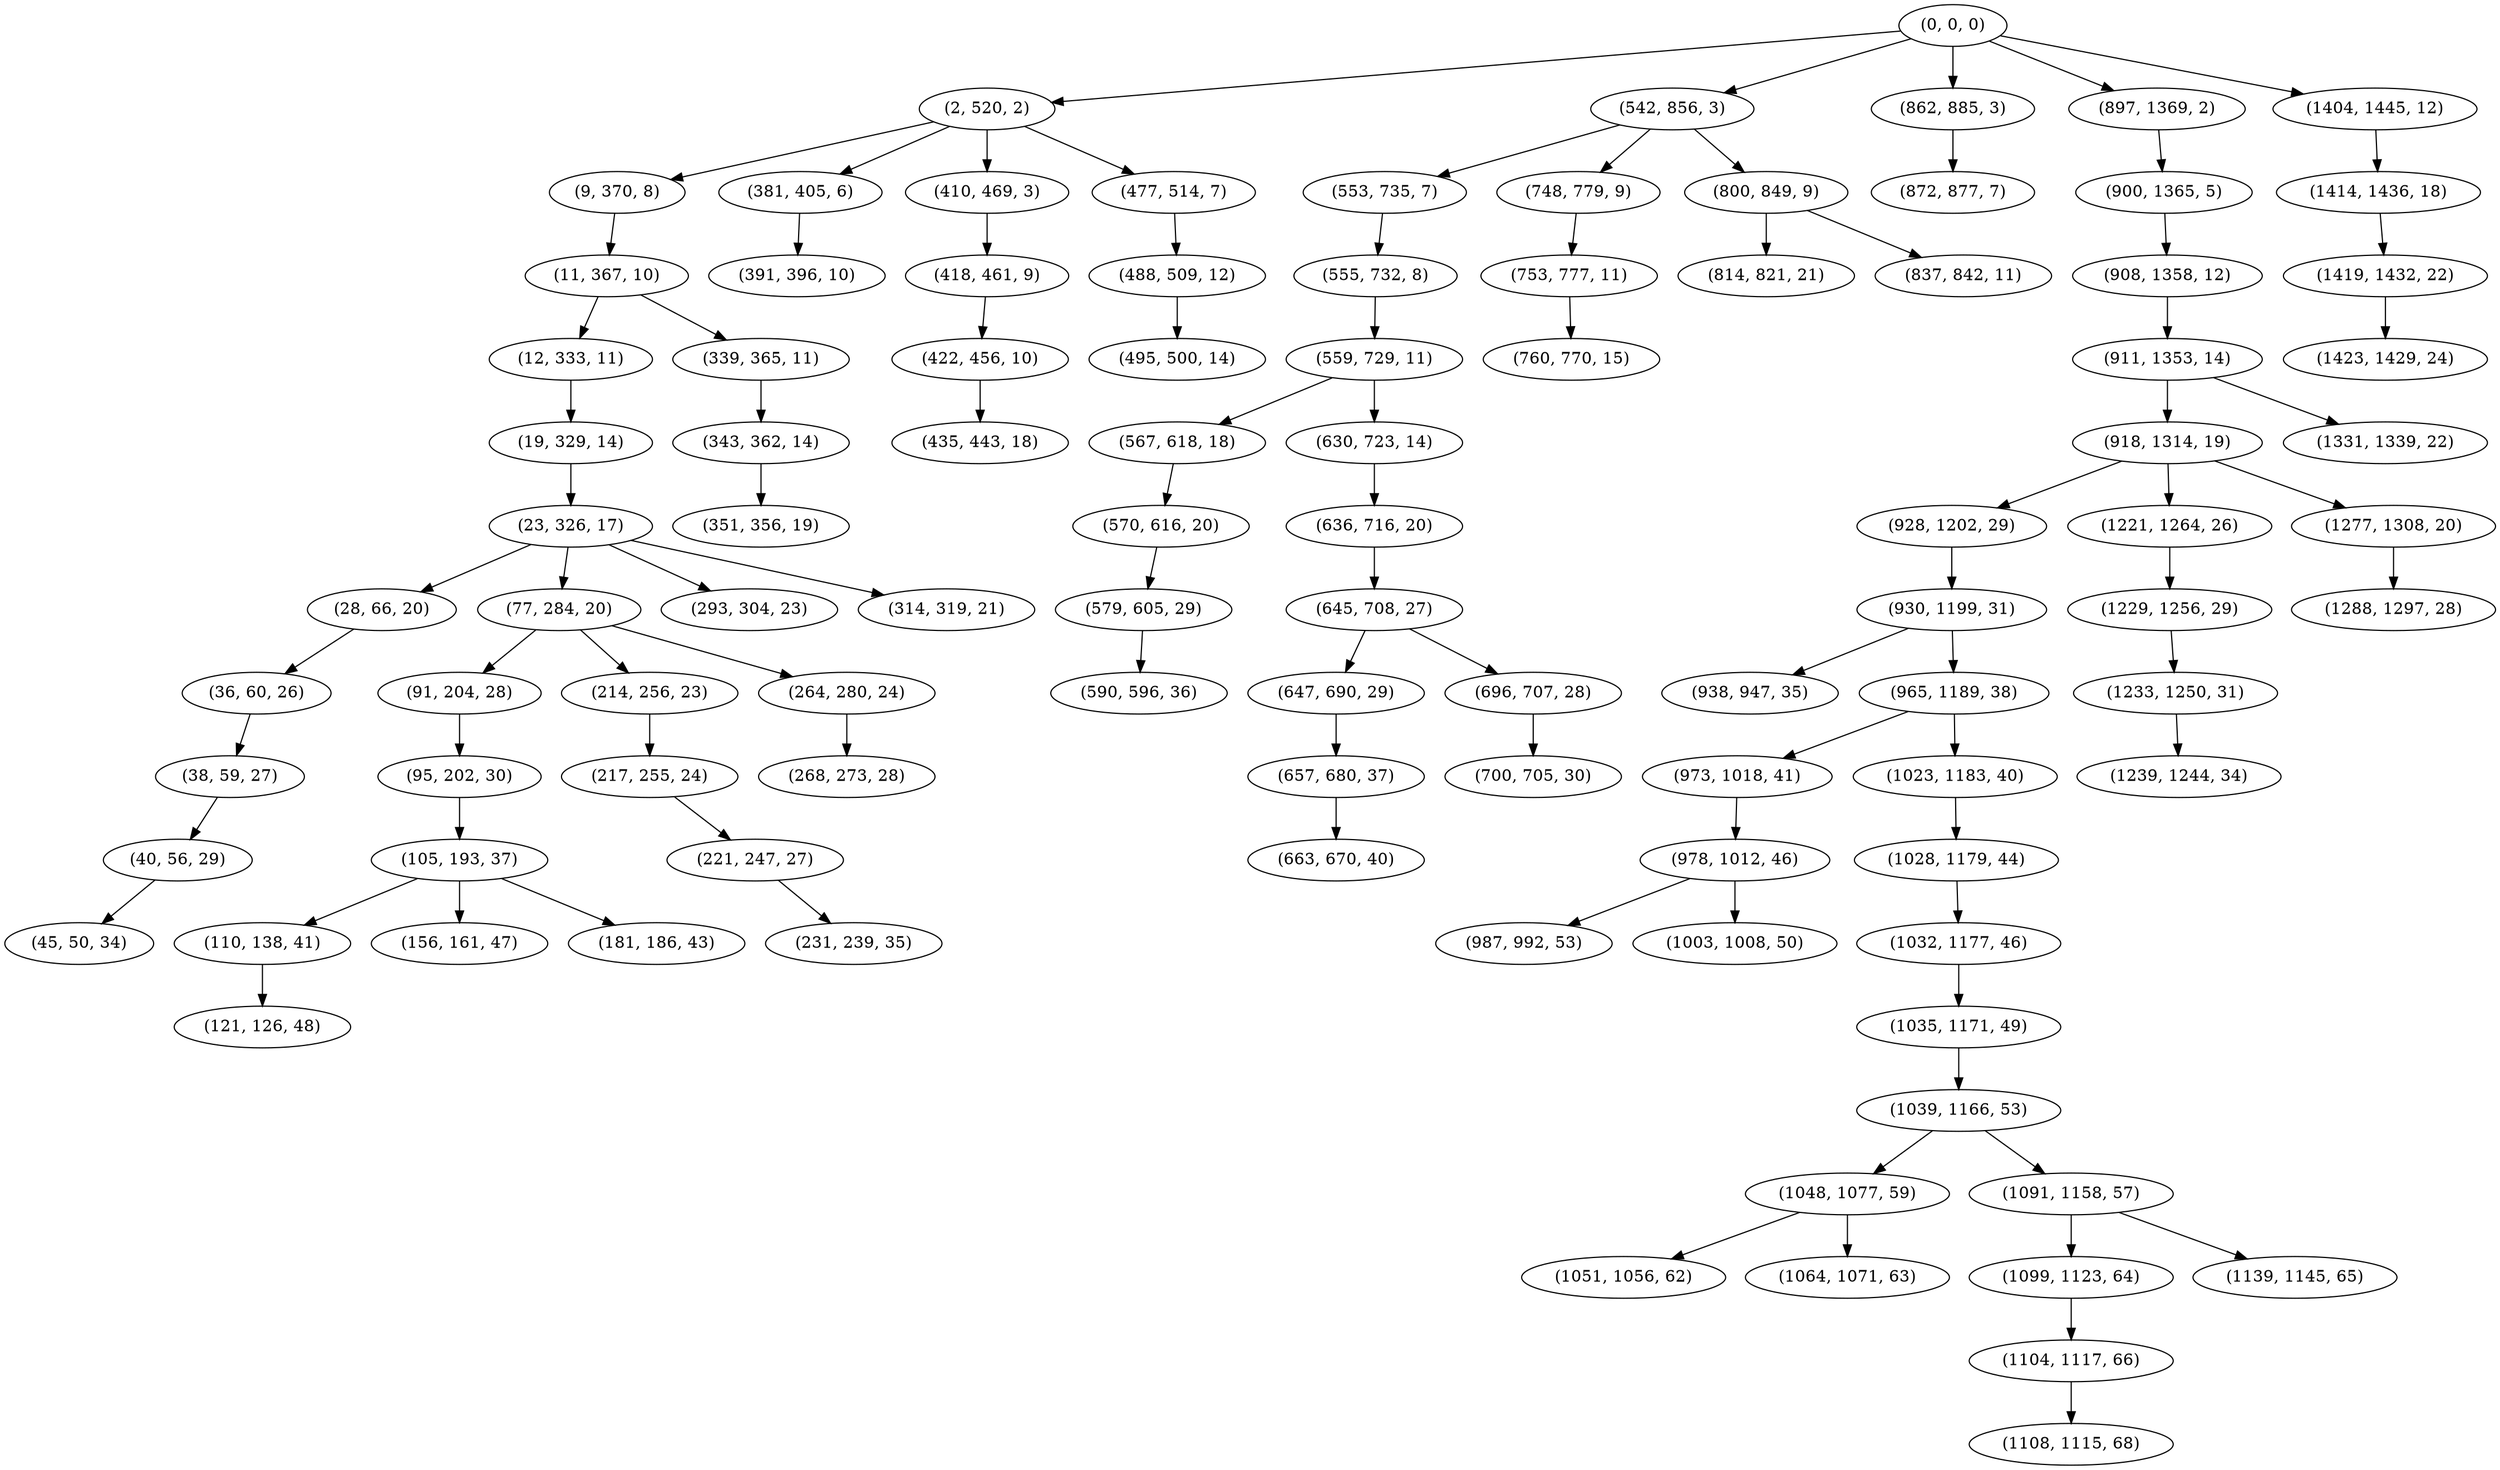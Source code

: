 digraph tree {
    "(0, 0, 0)";
    "(2, 520, 2)";
    "(9, 370, 8)";
    "(11, 367, 10)";
    "(12, 333, 11)";
    "(19, 329, 14)";
    "(23, 326, 17)";
    "(28, 66, 20)";
    "(36, 60, 26)";
    "(38, 59, 27)";
    "(40, 56, 29)";
    "(45, 50, 34)";
    "(77, 284, 20)";
    "(91, 204, 28)";
    "(95, 202, 30)";
    "(105, 193, 37)";
    "(110, 138, 41)";
    "(121, 126, 48)";
    "(156, 161, 47)";
    "(181, 186, 43)";
    "(214, 256, 23)";
    "(217, 255, 24)";
    "(221, 247, 27)";
    "(231, 239, 35)";
    "(264, 280, 24)";
    "(268, 273, 28)";
    "(293, 304, 23)";
    "(314, 319, 21)";
    "(339, 365, 11)";
    "(343, 362, 14)";
    "(351, 356, 19)";
    "(381, 405, 6)";
    "(391, 396, 10)";
    "(410, 469, 3)";
    "(418, 461, 9)";
    "(422, 456, 10)";
    "(435, 443, 18)";
    "(477, 514, 7)";
    "(488, 509, 12)";
    "(495, 500, 14)";
    "(542, 856, 3)";
    "(553, 735, 7)";
    "(555, 732, 8)";
    "(559, 729, 11)";
    "(567, 618, 18)";
    "(570, 616, 20)";
    "(579, 605, 29)";
    "(590, 596, 36)";
    "(630, 723, 14)";
    "(636, 716, 20)";
    "(645, 708, 27)";
    "(647, 690, 29)";
    "(657, 680, 37)";
    "(663, 670, 40)";
    "(696, 707, 28)";
    "(700, 705, 30)";
    "(748, 779, 9)";
    "(753, 777, 11)";
    "(760, 770, 15)";
    "(800, 849, 9)";
    "(814, 821, 21)";
    "(837, 842, 11)";
    "(862, 885, 3)";
    "(872, 877, 7)";
    "(897, 1369, 2)";
    "(900, 1365, 5)";
    "(908, 1358, 12)";
    "(911, 1353, 14)";
    "(918, 1314, 19)";
    "(928, 1202, 29)";
    "(930, 1199, 31)";
    "(938, 947, 35)";
    "(965, 1189, 38)";
    "(973, 1018, 41)";
    "(978, 1012, 46)";
    "(987, 992, 53)";
    "(1003, 1008, 50)";
    "(1023, 1183, 40)";
    "(1028, 1179, 44)";
    "(1032, 1177, 46)";
    "(1035, 1171, 49)";
    "(1039, 1166, 53)";
    "(1048, 1077, 59)";
    "(1051, 1056, 62)";
    "(1064, 1071, 63)";
    "(1091, 1158, 57)";
    "(1099, 1123, 64)";
    "(1104, 1117, 66)";
    "(1108, 1115, 68)";
    "(1139, 1145, 65)";
    "(1221, 1264, 26)";
    "(1229, 1256, 29)";
    "(1233, 1250, 31)";
    "(1239, 1244, 34)";
    "(1277, 1308, 20)";
    "(1288, 1297, 28)";
    "(1331, 1339, 22)";
    "(1404, 1445, 12)";
    "(1414, 1436, 18)";
    "(1419, 1432, 22)";
    "(1423, 1429, 24)";
    "(0, 0, 0)" -> "(2, 520, 2)";
    "(0, 0, 0)" -> "(542, 856, 3)";
    "(0, 0, 0)" -> "(862, 885, 3)";
    "(0, 0, 0)" -> "(897, 1369, 2)";
    "(0, 0, 0)" -> "(1404, 1445, 12)";
    "(2, 520, 2)" -> "(9, 370, 8)";
    "(2, 520, 2)" -> "(381, 405, 6)";
    "(2, 520, 2)" -> "(410, 469, 3)";
    "(2, 520, 2)" -> "(477, 514, 7)";
    "(9, 370, 8)" -> "(11, 367, 10)";
    "(11, 367, 10)" -> "(12, 333, 11)";
    "(11, 367, 10)" -> "(339, 365, 11)";
    "(12, 333, 11)" -> "(19, 329, 14)";
    "(19, 329, 14)" -> "(23, 326, 17)";
    "(23, 326, 17)" -> "(28, 66, 20)";
    "(23, 326, 17)" -> "(77, 284, 20)";
    "(23, 326, 17)" -> "(293, 304, 23)";
    "(23, 326, 17)" -> "(314, 319, 21)";
    "(28, 66, 20)" -> "(36, 60, 26)";
    "(36, 60, 26)" -> "(38, 59, 27)";
    "(38, 59, 27)" -> "(40, 56, 29)";
    "(40, 56, 29)" -> "(45, 50, 34)";
    "(77, 284, 20)" -> "(91, 204, 28)";
    "(77, 284, 20)" -> "(214, 256, 23)";
    "(77, 284, 20)" -> "(264, 280, 24)";
    "(91, 204, 28)" -> "(95, 202, 30)";
    "(95, 202, 30)" -> "(105, 193, 37)";
    "(105, 193, 37)" -> "(110, 138, 41)";
    "(105, 193, 37)" -> "(156, 161, 47)";
    "(105, 193, 37)" -> "(181, 186, 43)";
    "(110, 138, 41)" -> "(121, 126, 48)";
    "(214, 256, 23)" -> "(217, 255, 24)";
    "(217, 255, 24)" -> "(221, 247, 27)";
    "(221, 247, 27)" -> "(231, 239, 35)";
    "(264, 280, 24)" -> "(268, 273, 28)";
    "(339, 365, 11)" -> "(343, 362, 14)";
    "(343, 362, 14)" -> "(351, 356, 19)";
    "(381, 405, 6)" -> "(391, 396, 10)";
    "(410, 469, 3)" -> "(418, 461, 9)";
    "(418, 461, 9)" -> "(422, 456, 10)";
    "(422, 456, 10)" -> "(435, 443, 18)";
    "(477, 514, 7)" -> "(488, 509, 12)";
    "(488, 509, 12)" -> "(495, 500, 14)";
    "(542, 856, 3)" -> "(553, 735, 7)";
    "(542, 856, 3)" -> "(748, 779, 9)";
    "(542, 856, 3)" -> "(800, 849, 9)";
    "(553, 735, 7)" -> "(555, 732, 8)";
    "(555, 732, 8)" -> "(559, 729, 11)";
    "(559, 729, 11)" -> "(567, 618, 18)";
    "(559, 729, 11)" -> "(630, 723, 14)";
    "(567, 618, 18)" -> "(570, 616, 20)";
    "(570, 616, 20)" -> "(579, 605, 29)";
    "(579, 605, 29)" -> "(590, 596, 36)";
    "(630, 723, 14)" -> "(636, 716, 20)";
    "(636, 716, 20)" -> "(645, 708, 27)";
    "(645, 708, 27)" -> "(647, 690, 29)";
    "(645, 708, 27)" -> "(696, 707, 28)";
    "(647, 690, 29)" -> "(657, 680, 37)";
    "(657, 680, 37)" -> "(663, 670, 40)";
    "(696, 707, 28)" -> "(700, 705, 30)";
    "(748, 779, 9)" -> "(753, 777, 11)";
    "(753, 777, 11)" -> "(760, 770, 15)";
    "(800, 849, 9)" -> "(814, 821, 21)";
    "(800, 849, 9)" -> "(837, 842, 11)";
    "(862, 885, 3)" -> "(872, 877, 7)";
    "(897, 1369, 2)" -> "(900, 1365, 5)";
    "(900, 1365, 5)" -> "(908, 1358, 12)";
    "(908, 1358, 12)" -> "(911, 1353, 14)";
    "(911, 1353, 14)" -> "(918, 1314, 19)";
    "(911, 1353, 14)" -> "(1331, 1339, 22)";
    "(918, 1314, 19)" -> "(928, 1202, 29)";
    "(918, 1314, 19)" -> "(1221, 1264, 26)";
    "(918, 1314, 19)" -> "(1277, 1308, 20)";
    "(928, 1202, 29)" -> "(930, 1199, 31)";
    "(930, 1199, 31)" -> "(938, 947, 35)";
    "(930, 1199, 31)" -> "(965, 1189, 38)";
    "(965, 1189, 38)" -> "(973, 1018, 41)";
    "(965, 1189, 38)" -> "(1023, 1183, 40)";
    "(973, 1018, 41)" -> "(978, 1012, 46)";
    "(978, 1012, 46)" -> "(987, 992, 53)";
    "(978, 1012, 46)" -> "(1003, 1008, 50)";
    "(1023, 1183, 40)" -> "(1028, 1179, 44)";
    "(1028, 1179, 44)" -> "(1032, 1177, 46)";
    "(1032, 1177, 46)" -> "(1035, 1171, 49)";
    "(1035, 1171, 49)" -> "(1039, 1166, 53)";
    "(1039, 1166, 53)" -> "(1048, 1077, 59)";
    "(1039, 1166, 53)" -> "(1091, 1158, 57)";
    "(1048, 1077, 59)" -> "(1051, 1056, 62)";
    "(1048, 1077, 59)" -> "(1064, 1071, 63)";
    "(1091, 1158, 57)" -> "(1099, 1123, 64)";
    "(1091, 1158, 57)" -> "(1139, 1145, 65)";
    "(1099, 1123, 64)" -> "(1104, 1117, 66)";
    "(1104, 1117, 66)" -> "(1108, 1115, 68)";
    "(1221, 1264, 26)" -> "(1229, 1256, 29)";
    "(1229, 1256, 29)" -> "(1233, 1250, 31)";
    "(1233, 1250, 31)" -> "(1239, 1244, 34)";
    "(1277, 1308, 20)" -> "(1288, 1297, 28)";
    "(1404, 1445, 12)" -> "(1414, 1436, 18)";
    "(1414, 1436, 18)" -> "(1419, 1432, 22)";
    "(1419, 1432, 22)" -> "(1423, 1429, 24)";
}
